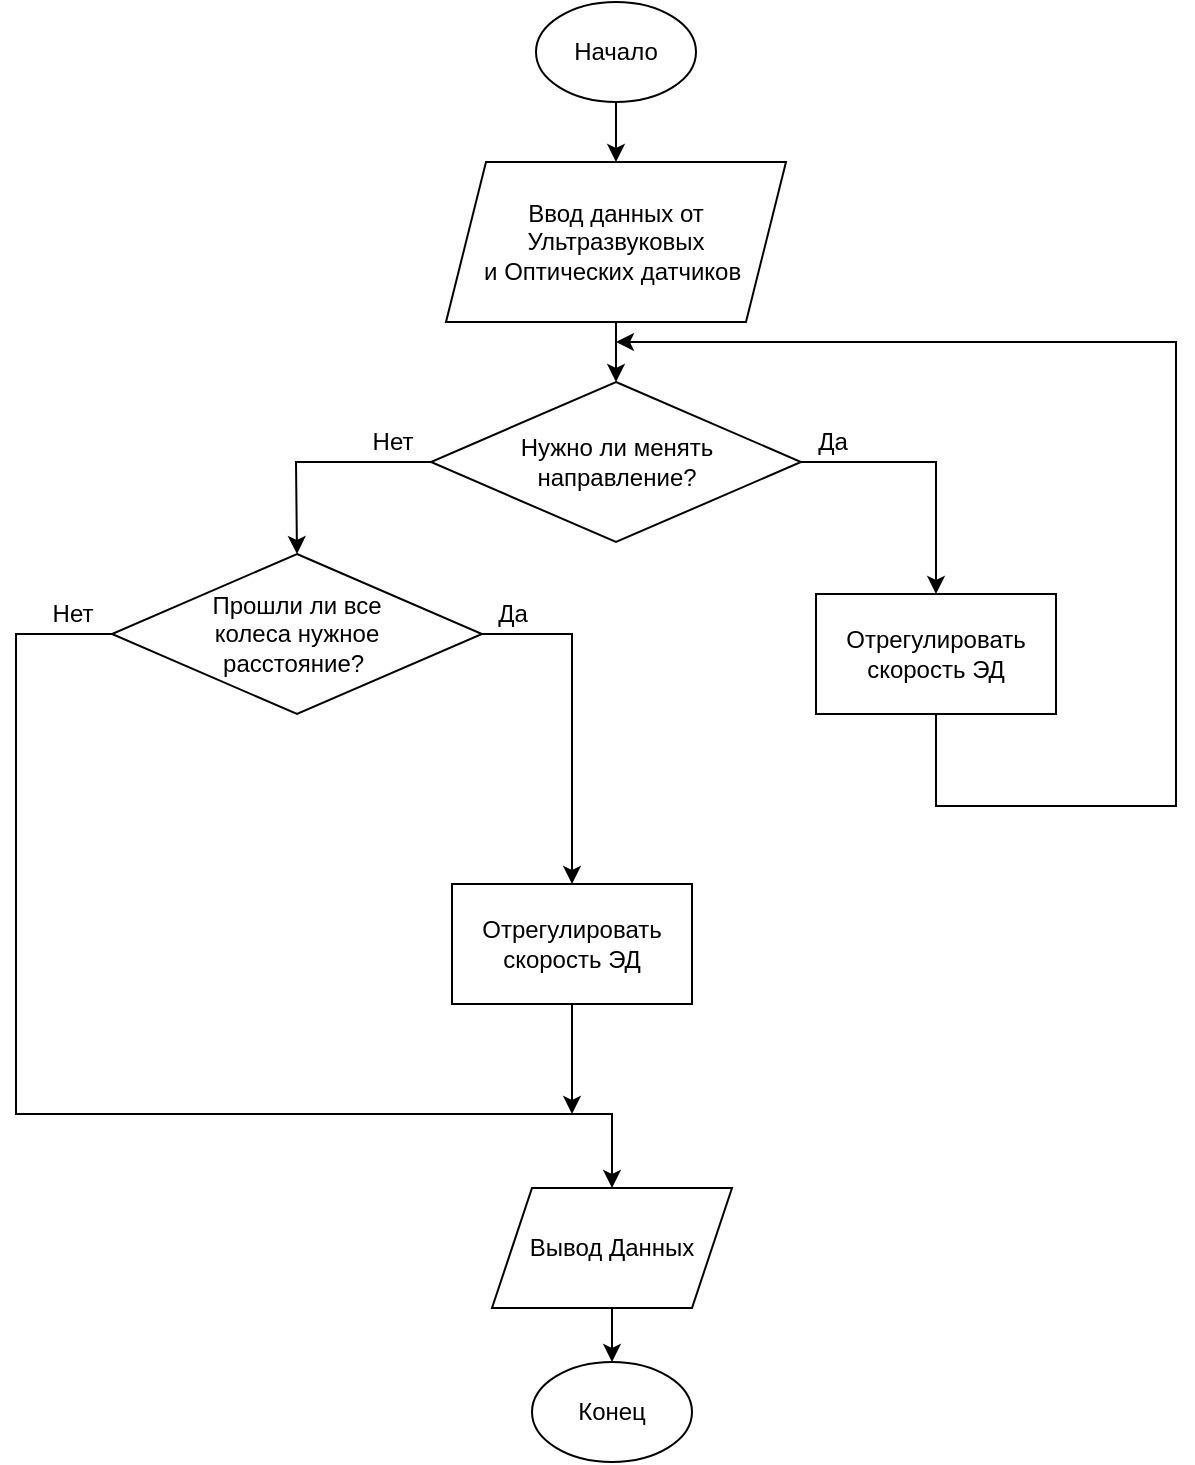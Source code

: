 <mxfile version="20.0.1" type="github">
  <diagram id="QnWkOK9IJVhlyYZw0pFj" name="Page-1">
    <mxGraphModel dx="1673" dy="867" grid="1" gridSize="10" guides="1" tooltips="1" connect="1" arrows="1" fold="1" page="1" pageScale="1" pageWidth="827" pageHeight="1169" math="0" shadow="0">
      <root>
        <mxCell id="0" />
        <mxCell id="1" parent="0" />
        <mxCell id="GwbCdhbL_YOls-211GR5-1" value="Начало" style="ellipse;whiteSpace=wrap;html=1;" parent="1" vertex="1">
          <mxGeometry x="360" y="40" width="80" height="50" as="geometry" />
        </mxCell>
        <mxCell id="GwbCdhbL_YOls-211GR5-3" value="" style="endArrow=classic;html=1;rounded=0;exitX=0.5;exitY=1;exitDx=0;exitDy=0;entryX=0.5;entryY=0;entryDx=0;entryDy=0;" parent="1" source="GwbCdhbL_YOls-211GR5-1" edge="1" target="49TMF5Y9Xf9UOMLUIHT1-5">
          <mxGeometry width="50" height="50" relative="1" as="geometry">
            <mxPoint x="360" y="300" as="sourcePoint" />
            <mxPoint x="400" y="120" as="targetPoint" />
          </mxGeometry>
        </mxCell>
        <mxCell id="zyiHYRNPyCuFNflZIyQS-4" style="edgeStyle=orthogonalEdgeStyle;rounded=0;orthogonalLoop=1;jettySize=auto;html=1;exitX=0.5;exitY=1;exitDx=0;exitDy=0;entryX=0.5;entryY=0;entryDx=0;entryDy=0;" parent="1" target="zyiHYRNPyCuFNflZIyQS-3" edge="1">
          <mxGeometry relative="1" as="geometry">
            <mxPoint x="400" y="200" as="sourcePoint" />
          </mxGeometry>
        </mxCell>
        <mxCell id="zyiHYRNPyCuFNflZIyQS-3" value="Нужно ли менять &lt;br&gt;направление?" style="rhombus;whiteSpace=wrap;html=1;" parent="1" vertex="1">
          <mxGeometry x="307.5" y="230" width="185" height="80" as="geometry" />
        </mxCell>
        <mxCell id="zyiHYRNPyCuFNflZIyQS-5" value="" style="endArrow=classic;html=1;rounded=0;exitX=1;exitY=0.5;exitDx=0;exitDy=0;" parent="1" source="zyiHYRNPyCuFNflZIyQS-3" target="zyiHYRNPyCuFNflZIyQS-7" edge="1">
          <mxGeometry width="50" height="50" relative="1" as="geometry">
            <mxPoint x="390" y="410" as="sourcePoint" />
            <mxPoint x="560" y="380" as="targetPoint" />
            <Array as="points">
              <mxPoint x="560" y="270" />
            </Array>
          </mxGeometry>
        </mxCell>
        <mxCell id="zyiHYRNPyCuFNflZIyQS-7" value="Отрегулировать скорость ЭД" style="rounded=0;whiteSpace=wrap;html=1;" parent="1" vertex="1">
          <mxGeometry x="500" y="336" width="120" height="60" as="geometry" />
        </mxCell>
        <mxCell id="zyiHYRNPyCuFNflZIyQS-11" value="" style="endArrow=classic;html=1;rounded=0;exitX=0;exitY=0.5;exitDx=0;exitDy=0;entryX=0.5;entryY=0;entryDx=0;entryDy=0;" parent="1" source="zyiHYRNPyCuFNflZIyQS-3" target="zyiHYRNPyCuFNflZIyQS-13" edge="1">
          <mxGeometry width="50" height="50" relative="1" as="geometry">
            <mxPoint x="390" y="400" as="sourcePoint" />
            <mxPoint x="240" y="380" as="targetPoint" />
            <Array as="points">
              <mxPoint x="240" y="270" />
            </Array>
          </mxGeometry>
        </mxCell>
        <mxCell id="zyiHYRNPyCuFNflZIyQS-12" value="" style="endArrow=classic;html=1;rounded=0;" parent="1" edge="1" source="zyiHYRNPyCuFNflZIyQS-7">
          <mxGeometry width="50" height="50" relative="1" as="geometry">
            <mxPoint x="560" y="440" as="sourcePoint" />
            <mxPoint x="400" y="210" as="targetPoint" />
            <Array as="points">
              <mxPoint x="560" y="442" />
              <mxPoint x="680" y="442" />
              <mxPoint x="680" y="210" />
            </Array>
          </mxGeometry>
        </mxCell>
        <mxCell id="zyiHYRNPyCuFNflZIyQS-13" value="Прошли ли все &lt;br&gt;колеса нужное &lt;br&gt;расстояние?&amp;nbsp;" style="rhombus;whiteSpace=wrap;html=1;" parent="1" vertex="1">
          <mxGeometry x="148" y="316" width="185" height="80" as="geometry" />
        </mxCell>
        <mxCell id="zyiHYRNPyCuFNflZIyQS-14" value="" style="endArrow=classic;html=1;rounded=0;exitX=1;exitY=0.5;exitDx=0;exitDy=0;" parent="1" source="zyiHYRNPyCuFNflZIyQS-13" target="zyiHYRNPyCuFNflZIyQS-15" edge="1">
          <mxGeometry width="50" height="50" relative="1" as="geometry">
            <mxPoint x="348" y="516" as="sourcePoint" />
            <mxPoint x="398" y="466" as="targetPoint" />
            <Array as="points">
              <mxPoint x="378" y="356" />
            </Array>
          </mxGeometry>
        </mxCell>
        <mxCell id="zyiHYRNPyCuFNflZIyQS-15" value="Отрегулировать скорость ЭД" style="rounded=0;whiteSpace=wrap;html=1;" parent="1" vertex="1">
          <mxGeometry x="318" y="481" width="120" height="60" as="geometry" />
        </mxCell>
        <mxCell id="zyiHYRNPyCuFNflZIyQS-16" value="" style="endArrow=classic;html=1;rounded=0;exitX=0;exitY=0.5;exitDx=0;exitDy=0;" parent="1" source="zyiHYRNPyCuFNflZIyQS-13" target="49TMF5Y9Xf9UOMLUIHT1-2" edge="1">
          <mxGeometry width="50" height="50" relative="1" as="geometry">
            <mxPoint x="418" y="456" as="sourcePoint" />
            <mxPoint x="400" y="650" as="targetPoint" />
            <Array as="points">
              <mxPoint x="100" y="356" />
              <mxPoint x="100" y="596" />
              <mxPoint x="398" y="596" />
            </Array>
          </mxGeometry>
        </mxCell>
        <mxCell id="zyiHYRNPyCuFNflZIyQS-17" value="Конец" style="ellipse;whiteSpace=wrap;html=1;" parent="1" vertex="1">
          <mxGeometry x="358" y="720" width="80" height="50" as="geometry" />
        </mxCell>
        <mxCell id="zyiHYRNPyCuFNflZIyQS-18" value="" style="endArrow=classic;html=1;rounded=0;exitX=0.5;exitY=1;exitDx=0;exitDy=0;" parent="1" source="zyiHYRNPyCuFNflZIyQS-15" edge="1">
          <mxGeometry width="50" height="50" relative="1" as="geometry">
            <mxPoint x="348" y="706" as="sourcePoint" />
            <mxPoint x="378" y="596" as="targetPoint" />
          </mxGeometry>
        </mxCell>
        <mxCell id="zyiHYRNPyCuFNflZIyQS-19" value="Да" style="text;html=1;align=center;verticalAlign=middle;resizable=0;points=[];autosize=1;strokeColor=none;fillColor=none;" parent="1" vertex="1">
          <mxGeometry x="492.5" y="250" width="30" height="20" as="geometry" />
        </mxCell>
        <mxCell id="zyiHYRNPyCuFNflZIyQS-20" value="Нет" style="text;html=1;align=center;verticalAlign=middle;resizable=0;points=[];autosize=1;strokeColor=none;fillColor=none;" parent="1" vertex="1">
          <mxGeometry x="267.5" y="250" width="40" height="20" as="geometry" />
        </mxCell>
        <mxCell id="zyiHYRNPyCuFNflZIyQS-21" value="Нет" style="text;html=1;align=center;verticalAlign=middle;resizable=0;points=[];autosize=1;strokeColor=none;fillColor=none;" parent="1" vertex="1">
          <mxGeometry x="108" y="336" width="40" height="20" as="geometry" />
        </mxCell>
        <mxCell id="zyiHYRNPyCuFNflZIyQS-22" value="Да" style="text;html=1;align=center;verticalAlign=middle;resizable=0;points=[];autosize=1;strokeColor=none;fillColor=none;" parent="1" vertex="1">
          <mxGeometry x="333" y="336" width="30" height="20" as="geometry" />
        </mxCell>
        <mxCell id="49TMF5Y9Xf9UOMLUIHT1-4" style="edgeStyle=orthogonalEdgeStyle;rounded=0;orthogonalLoop=1;jettySize=auto;html=1;" edge="1" parent="1" source="49TMF5Y9Xf9UOMLUIHT1-2" target="zyiHYRNPyCuFNflZIyQS-17">
          <mxGeometry relative="1" as="geometry" />
        </mxCell>
        <mxCell id="49TMF5Y9Xf9UOMLUIHT1-2" value="Вывод Данных" style="shape=parallelogram;perimeter=parallelogramPerimeter;whiteSpace=wrap;html=1;fixedSize=1;" vertex="1" parent="1">
          <mxGeometry x="338" y="633" width="120" height="60" as="geometry" />
        </mxCell>
        <mxCell id="49TMF5Y9Xf9UOMLUIHT1-5" value="Ввод данных от Ультразвуковых&lt;br&gt;и Оптических датчиков&amp;nbsp;" style="shape=parallelogram;perimeter=parallelogramPerimeter;whiteSpace=wrap;html=1;fixedSize=1;" vertex="1" parent="1">
          <mxGeometry x="315" y="120" width="170" height="80" as="geometry" />
        </mxCell>
      </root>
    </mxGraphModel>
  </diagram>
</mxfile>
